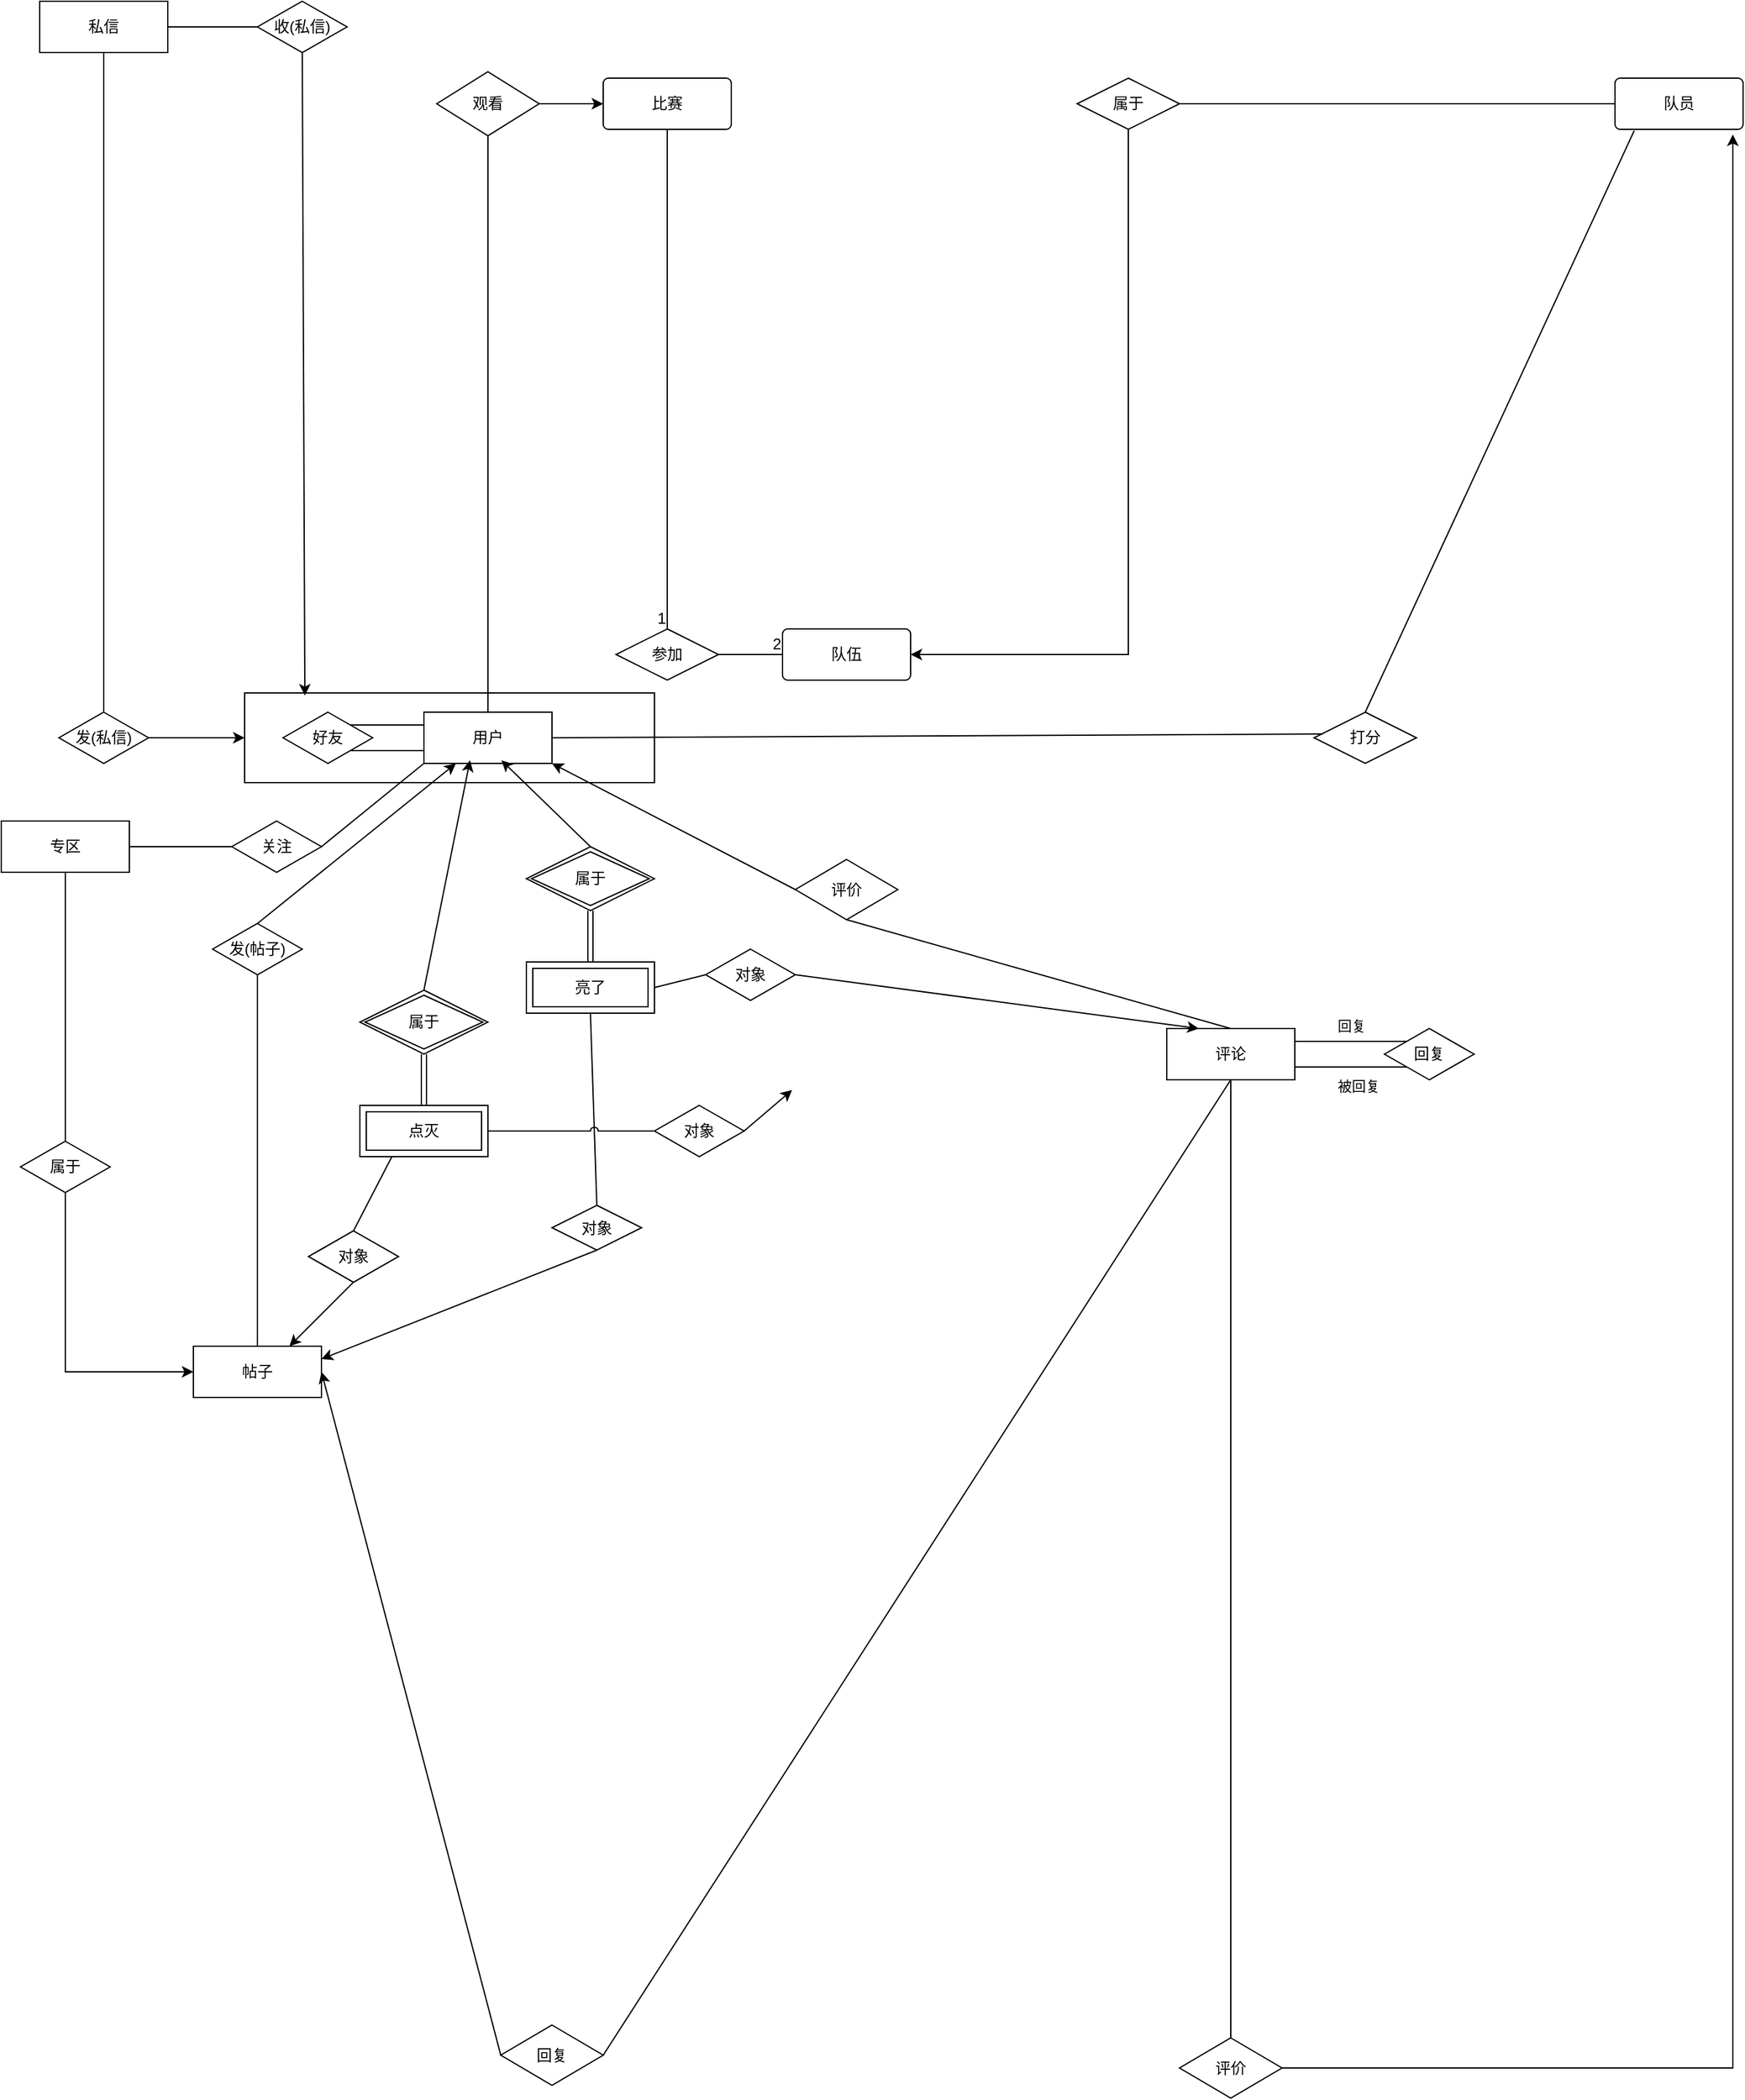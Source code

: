 <mxfile version="21.1.1" type="github">
  <diagram id="R2lEEEUBdFMjLlhIrx00" name="Page-1">
    <mxGraphModel dx="1590" dy="1078" grid="1" gridSize="10" guides="1" tooltips="1" connect="1" arrows="1" fold="1" page="1" pageScale="1" pageWidth="850" pageHeight="1100" math="0" shadow="0" extFonts="Permanent Marker^https://fonts.googleapis.com/css?family=Permanent+Marker">
      <root>
        <mxCell id="0" />
        <mxCell id="1" parent="0" />
        <mxCell id="zicROynZza6IswLeMwab-14" value="" style="rounded=0;whiteSpace=wrap;html=1;" parent="1" vertex="1">
          <mxGeometry x="400" y="710" width="320" height="70" as="geometry" />
        </mxCell>
        <mxCell id="wrQ4-ztU9vicz67Ey5sr-1" value="用户" style="whiteSpace=wrap;html=1;align=center;" parent="1" vertex="1">
          <mxGeometry x="540" y="725" width="100" height="40" as="geometry" />
        </mxCell>
        <mxCell id="wrQ4-ztU9vicz67Ey5sr-2" value="帖子" style="whiteSpace=wrap;html=1;align=center;" parent="1" vertex="1">
          <mxGeometry x="360" y="1220" width="100" height="40" as="geometry" />
        </mxCell>
        <mxCell id="wrQ4-ztU9vicz67Ey5sr-3" value="专区" style="whiteSpace=wrap;html=1;align=center;" parent="1" vertex="1">
          <mxGeometry x="210" y="810" width="100" height="40" as="geometry" />
        </mxCell>
        <mxCell id="wrQ4-ztU9vicz67Ey5sr-4" value="私信" style="whiteSpace=wrap;html=1;align=center;" parent="1" vertex="1">
          <mxGeometry x="240" y="170" width="100" height="40" as="geometry" />
        </mxCell>
        <mxCell id="wrQ4-ztU9vicz67Ey5sr-5" value="评论" style="whiteSpace=wrap;html=1;align=center;" parent="1" vertex="1">
          <mxGeometry x="1120" y="972" width="100" height="40" as="geometry" />
        </mxCell>
        <mxCell id="wrQ4-ztU9vicz67Ey5sr-6" value="亮了" style="shape=ext;margin=3;double=1;whiteSpace=wrap;html=1;align=center;" parent="1" vertex="1">
          <mxGeometry x="620" y="920" width="100" height="40" as="geometry" />
        </mxCell>
        <mxCell id="wrQ4-ztU9vicz67Ey5sr-7" value="点灭" style="shape=ext;margin=3;double=1;whiteSpace=wrap;html=1;align=center;" parent="1" vertex="1">
          <mxGeometry x="490" y="1032" width="100" height="40" as="geometry" />
        </mxCell>
        <mxCell id="-y-U_EyUOc9RIvDM-5Ky-1" value="发(帖子)" style="shape=rhombus;perimeter=rhombusPerimeter;whiteSpace=wrap;html=1;align=center;" parent="1" vertex="1">
          <mxGeometry x="375" y="890" width="70" height="40" as="geometry" />
        </mxCell>
        <mxCell id="-y-U_EyUOc9RIvDM-5Ky-2" value="队伍" style="rounded=1;arcSize=10;whiteSpace=wrap;html=1;align=center;" parent="1" vertex="1">
          <mxGeometry x="820" y="660" width="100" height="40" as="geometry" />
        </mxCell>
        <mxCell id="-y-U_EyUOc9RIvDM-5Ky-3" value="队员" style="rounded=1;arcSize=10;whiteSpace=wrap;html=1;align=center;" parent="1" vertex="1">
          <mxGeometry x="1470" y="230" width="100" height="40" as="geometry" />
        </mxCell>
        <mxCell id="-y-U_EyUOc9RIvDM-5Ky-4" value="比赛" style="rounded=1;arcSize=10;whiteSpace=wrap;html=1;align=center;" parent="1" vertex="1">
          <mxGeometry x="680" y="230" width="100" height="40" as="geometry" />
        </mxCell>
        <mxCell id="-y-U_EyUOc9RIvDM-5Ky-27" style="edgeStyle=orthogonalEdgeStyle;rounded=0;orthogonalLoop=1;jettySize=auto;html=1;exitX=0.5;exitY=1;exitDx=0;exitDy=0;entryX=1;entryY=0.5;entryDx=0;entryDy=0;" parent="1" source="e7WeAsmQSXkFFaa9NxT0-1" target="-y-U_EyUOc9RIvDM-5Ky-2" edge="1">
          <mxGeometry relative="1" as="geometry" />
        </mxCell>
        <mxCell id="e7WeAsmQSXkFFaa9NxT0-1" value="属于" style="rhombus;whiteSpace=wrap;html=1;" parent="1" vertex="1">
          <mxGeometry x="1050" y="230" width="80" height="40" as="geometry" />
        </mxCell>
        <mxCell id="-y-U_EyUOc9RIvDM-5Ky-8" value="发(私信)" style="shape=rhombus;perimeter=rhombusPerimeter;whiteSpace=wrap;html=1;align=center;" parent="1" vertex="1">
          <mxGeometry x="255" y="725" width="70" height="40" as="geometry" />
        </mxCell>
        <mxCell id="-y-U_EyUOc9RIvDM-5Ky-9" value="收(私信)" style="shape=rhombus;perimeter=rhombusPerimeter;whiteSpace=wrap;html=1;align=center;" parent="1" vertex="1">
          <mxGeometry x="410" y="170" width="70" height="40" as="geometry" />
        </mxCell>
        <mxCell id="e7WeAsmQSXkFFaa9NxT0-4" value="" style="endArrow=none;html=1;rounded=0;entryX=0;entryY=0.5;entryDx=0;entryDy=0;exitX=1;exitY=0.5;exitDx=0;exitDy=0;" parent="1" source="e7WeAsmQSXkFFaa9NxT0-1" target="-y-U_EyUOc9RIvDM-5Ky-3" edge="1">
          <mxGeometry width="50" height="50" relative="1" as="geometry">
            <mxPoint x="1060" y="640" as="sourcePoint" />
            <mxPoint x="1100" y="590" as="targetPoint" />
          </mxGeometry>
        </mxCell>
        <mxCell id="e7WeAsmQSXkFFaa9NxT0-5" value="参加" style="rhombus;whiteSpace=wrap;html=1;" parent="1" vertex="1">
          <mxGeometry x="690" y="660" width="80" height="40" as="geometry" />
        </mxCell>
        <mxCell id="e7WeAsmQSXkFFaa9NxT0-19" value="" style="endArrow=none;html=1;rounded=0;exitX=0.5;exitY=1;exitDx=0;exitDy=0;" parent="1" source="-y-U_EyUOc9RIvDM-5Ky-4" target="e7WeAsmQSXkFFaa9NxT0-5" edge="1">
          <mxGeometry relative="1" as="geometry">
            <mxPoint x="780" y="650" as="sourcePoint" />
            <mxPoint x="940" y="650" as="targetPoint" />
          </mxGeometry>
        </mxCell>
        <mxCell id="e7WeAsmQSXkFFaa9NxT0-20" value="1" style="resizable=0;html=1;whiteSpace=wrap;align=right;verticalAlign=bottom;" parent="e7WeAsmQSXkFFaa9NxT0-19" connectable="0" vertex="1">
          <mxGeometry x="1" relative="1" as="geometry" />
        </mxCell>
        <mxCell id="e7WeAsmQSXkFFaa9NxT0-21" value="" style="endArrow=none;html=1;rounded=0;exitX=1;exitY=0.5;exitDx=0;exitDy=0;entryX=0;entryY=0.5;entryDx=0;entryDy=0;" parent="1" source="e7WeAsmQSXkFFaa9NxT0-5" target="-y-U_EyUOc9RIvDM-5Ky-2" edge="1">
          <mxGeometry relative="1" as="geometry">
            <mxPoint x="780" y="650" as="sourcePoint" />
            <mxPoint x="800" y="790" as="targetPoint" />
          </mxGeometry>
        </mxCell>
        <mxCell id="e7WeAsmQSXkFFaa9NxT0-22" value="2" style="resizable=0;html=1;whiteSpace=wrap;align=right;verticalAlign=bottom;" parent="e7WeAsmQSXkFFaa9NxT0-21" connectable="0" vertex="1">
          <mxGeometry x="1" relative="1" as="geometry" />
        </mxCell>
        <mxCell id="-y-U_EyUOc9RIvDM-5Ky-31" value="关注" style="shape=rhombus;perimeter=rhombusPerimeter;whiteSpace=wrap;html=1;align=center;" parent="1" vertex="1">
          <mxGeometry x="390" y="810" width="70" height="40" as="geometry" />
        </mxCell>
        <mxCell id="0K1XYzfZEErrcoLd3t0C-12" style="edgeStyle=orthogonalEdgeStyle;rounded=0;orthogonalLoop=1;jettySize=auto;html=1;entryX=0.92;entryY=1.1;entryDx=0;entryDy=0;entryPerimeter=0;" parent="1" source="oHYs0MJ2QolYLzyEMudW-1" target="-y-U_EyUOc9RIvDM-5Ky-3" edge="1">
          <mxGeometry relative="1" as="geometry" />
        </mxCell>
        <mxCell id="oHYs0MJ2QolYLzyEMudW-1" value="评价" style="rhombus;whiteSpace=wrap;html=1;" parent="1" vertex="1">
          <mxGeometry x="1130" y="1760" width="80" height="47" as="geometry" />
        </mxCell>
        <mxCell id="oHYs0MJ2QolYLzyEMudW-3" value="" style="endArrow=none;html=1;rounded=0;exitX=0.5;exitY=0;exitDx=0;exitDy=0;entryX=0.5;entryY=1;entryDx=0;entryDy=0;" parent="1" source="oHYs0MJ2QolYLzyEMudW-1" target="wrQ4-ztU9vicz67Ey5sr-5" edge="1">
          <mxGeometry width="50" height="50" relative="1" as="geometry">
            <mxPoint x="480" y="1140" as="sourcePoint" />
            <mxPoint x="530" y="1090" as="targetPoint" />
          </mxGeometry>
        </mxCell>
        <mxCell id="t3TXZ2ejEv1axLU-WhWk-1" value="属于" style="shape=rhombus;double=1;perimeter=rhombusPerimeter;whiteSpace=wrap;html=1;align=center;" parent="1" vertex="1">
          <mxGeometry x="490" y="942" width="100" height="50" as="geometry" />
        </mxCell>
        <mxCell id="zicROynZza6IswLeMwab-1" value="" style="endArrow=none;html=1;rounded=0;exitX=0.5;exitY=0;exitDx=0;exitDy=0;entryX=0.5;entryY=1;entryDx=0;entryDy=0;" parent="1" source="wrQ4-ztU9vicz67Ey5sr-2" target="-y-U_EyUOc9RIvDM-5Ky-1" edge="1">
          <mxGeometry relative="1" as="geometry">
            <mxPoint x="510" y="920" as="sourcePoint" />
            <mxPoint x="670" y="920" as="targetPoint" />
          </mxGeometry>
        </mxCell>
        <mxCell id="t3TXZ2ejEv1axLU-WhWk-4" value="" style="shape=link;html=1;rounded=0;exitX=0.5;exitY=1;exitDx=0;exitDy=0;entryX=0.5;entryY=0;entryDx=0;entryDy=0;" parent="1" source="t3TXZ2ejEv1axLU-WhWk-1" target="wrQ4-ztU9vicz67Ey5sr-7" edge="1">
          <mxGeometry relative="1" as="geometry">
            <mxPoint x="740" y="1042" as="sourcePoint" />
            <mxPoint x="730" y="972" as="targetPoint" />
          </mxGeometry>
        </mxCell>
        <mxCell id="t3TXZ2ejEv1axLU-WhWk-5" value="" style="resizable=0;html=1;whiteSpace=wrap;align=right;verticalAlign=bottom;" parent="t3TXZ2ejEv1axLU-WhWk-4" connectable="0" vertex="1">
          <mxGeometry x="1" relative="1" as="geometry" />
        </mxCell>
        <mxCell id="t3TXZ2ejEv1axLU-WhWk-7" value="属于" style="shape=rhombus;double=1;perimeter=rhombusPerimeter;whiteSpace=wrap;html=1;align=center;" parent="1" vertex="1">
          <mxGeometry x="620" y="830" width="100" height="50" as="geometry" />
        </mxCell>
        <mxCell id="t3TXZ2ejEv1axLU-WhWk-8" value="" style="shape=link;html=1;rounded=0;exitX=0.5;exitY=1;exitDx=0;exitDy=0;entryX=0.5;entryY=0;entryDx=0;entryDy=0;" parent="1" source="t3TXZ2ejEv1axLU-WhWk-7" target="wrQ4-ztU9vicz67Ey5sr-6" edge="1">
          <mxGeometry relative="1" as="geometry">
            <mxPoint x="650" y="850" as="sourcePoint" />
            <mxPoint x="660" y="910" as="targetPoint" />
          </mxGeometry>
        </mxCell>
        <mxCell id="t3TXZ2ejEv1axLU-WhWk-9" value="" style="resizable=0;html=1;whiteSpace=wrap;align=right;verticalAlign=bottom;" parent="t3TXZ2ejEv1axLU-WhWk-8" connectable="0" vertex="1">
          <mxGeometry x="1" relative="1" as="geometry" />
        </mxCell>
        <mxCell id="zicROynZza6IswLeMwab-5" value="" style="endArrow=none;html=1;rounded=0;exitX=0;exitY=0.5;exitDx=0;exitDy=0;entryX=1;entryY=0.5;entryDx=0;entryDy=0;" parent="1" source="-y-U_EyUOc9RIvDM-5Ky-31" target="wrQ4-ztU9vicz67Ey5sr-3" edge="1">
          <mxGeometry relative="1" as="geometry">
            <mxPoint x="590" y="970" as="sourcePoint" />
            <mxPoint x="310" y="870" as="targetPoint" />
          </mxGeometry>
        </mxCell>
        <mxCell id="zicROynZza6IswLeMwab-6" value="" style="endArrow=none;html=1;rounded=0;entryX=1;entryY=0.5;entryDx=0;entryDy=0;exitX=0;exitY=1;exitDx=0;exitDy=0;" parent="1" source="wrQ4-ztU9vicz67Ey5sr-1" target="-y-U_EyUOc9RIvDM-5Ky-31" edge="1">
          <mxGeometry relative="1" as="geometry">
            <mxPoint x="580" y="700" as="sourcePoint" />
            <mxPoint x="590" y="550" as="targetPoint" />
          </mxGeometry>
        </mxCell>
        <mxCell id="zicROynZza6IswLeMwab-7" value="评价" style="rhombus;whiteSpace=wrap;html=1;" parent="1" vertex="1">
          <mxGeometry x="830" y="840" width="80" height="47" as="geometry" />
        </mxCell>
        <mxCell id="zicROynZza6IswLeMwab-8" value="" style="endArrow=none;html=1;rounded=0;exitX=0.5;exitY=1;exitDx=0;exitDy=0;entryX=0.5;entryY=0;entryDx=0;entryDy=0;" parent="1" source="zicROynZza6IswLeMwab-7" target="wrQ4-ztU9vicz67Ey5sr-5" edge="1">
          <mxGeometry width="50" height="50" relative="1" as="geometry">
            <mxPoint x="110" y="1135.5" as="sourcePoint" />
            <mxPoint x="450" y="945.5" as="targetPoint" />
          </mxGeometry>
        </mxCell>
        <mxCell id="zicROynZza6IswLeMwab-9" value="" style="endArrow=classic;html=1;rounded=0;exitX=0;exitY=0.5;exitDx=0;exitDy=0;entryX=1;entryY=1;entryDx=0;entryDy=0;" parent="1" source="zicROynZza6IswLeMwab-7" target="wrQ4-ztU9vicz67Ey5sr-1" edge="1">
          <mxGeometry width="50" height="50" relative="1" as="geometry">
            <mxPoint x="570" y="1198.5" as="sourcePoint" />
            <mxPoint x="680" y="760" as="targetPoint" />
          </mxGeometry>
        </mxCell>
        <mxCell id="zicROynZza6IswLeMwab-11" value="好友" style="shape=rhombus;perimeter=rhombusPerimeter;whiteSpace=wrap;html=1;align=center;" parent="1" vertex="1">
          <mxGeometry x="430" y="725" width="70" height="40" as="geometry" />
        </mxCell>
        <mxCell id="zicROynZza6IswLeMwab-12" value="" style="endArrow=none;html=1;rounded=0;exitX=1;exitY=0;exitDx=0;exitDy=0;entryX=0;entryY=0.25;entryDx=0;entryDy=0;" parent="1" source="zicROynZza6IswLeMwab-11" target="wrQ4-ztU9vicz67Ey5sr-1" edge="1">
          <mxGeometry relative="1" as="geometry">
            <mxPoint x="550" y="945" as="sourcePoint" />
            <mxPoint x="710" y="945" as="targetPoint" />
          </mxGeometry>
        </mxCell>
        <mxCell id="zicROynZza6IswLeMwab-13" value="" style="endArrow=none;html=1;rounded=0;exitX=1;exitY=1;exitDx=0;exitDy=0;entryX=0;entryY=0.75;entryDx=0;entryDy=0;" parent="1" source="zicROynZza6IswLeMwab-11" target="wrQ4-ztU9vicz67Ey5sr-1" edge="1">
          <mxGeometry relative="1" as="geometry">
            <mxPoint x="493" y="745" as="sourcePoint" />
            <mxPoint x="580" y="745" as="targetPoint" />
          </mxGeometry>
        </mxCell>
        <mxCell id="zicROynZza6IswLeMwab-16" value="" style="endArrow=classic;html=1;rounded=0;exitX=1;exitY=0.5;exitDx=0;exitDy=0;entryX=0;entryY=0.5;entryDx=0;entryDy=0;" parent="1" source="-y-U_EyUOc9RIvDM-5Ky-8" target="zicROynZza6IswLeMwab-14" edge="1">
          <mxGeometry width="50" height="50" relative="1" as="geometry">
            <mxPoint x="590" y="840" as="sourcePoint" />
            <mxPoint x="400" y="740" as="targetPoint" />
          </mxGeometry>
        </mxCell>
        <mxCell id="zicROynZza6IswLeMwab-17" value="" style="endArrow=classic;html=1;rounded=0;entryX=0.147;entryY=0.029;entryDx=0;entryDy=0;exitX=0.5;exitY=1;exitDx=0;exitDy=0;entryPerimeter=0;" parent="1" source="-y-U_EyUOc9RIvDM-5Ky-9" target="zicROynZza6IswLeMwab-14" edge="1">
          <mxGeometry width="50" height="50" relative="1" as="geometry">
            <mxPoint x="455" y="660" as="sourcePoint" />
            <mxPoint x="490" y="720" as="targetPoint" />
          </mxGeometry>
        </mxCell>
        <mxCell id="zicROynZza6IswLeMwab-19" value="" style="endArrow=none;html=1;rounded=0;exitX=0.5;exitY=0;exitDx=0;exitDy=0;entryX=0.5;entryY=1;entryDx=0;entryDy=0;" parent="1" source="-y-U_EyUOc9RIvDM-5Ky-8" target="wrQ4-ztU9vicz67Ey5sr-4" edge="1">
          <mxGeometry width="50" height="50" relative="1" as="geometry">
            <mxPoint x="560" y="810" as="sourcePoint" />
            <mxPoint x="610" y="760" as="targetPoint" />
          </mxGeometry>
        </mxCell>
        <mxCell id="zicROynZza6IswLeMwab-20" value="" style="endArrow=none;html=1;rounded=0;exitX=0;exitY=0.5;exitDx=0;exitDy=0;entryX=1;entryY=0.5;entryDx=0;entryDy=0;" parent="1" source="-y-U_EyUOc9RIvDM-5Ky-9" target="wrQ4-ztU9vicz67Ey5sr-4" edge="1">
          <mxGeometry width="50" height="50" relative="1" as="geometry">
            <mxPoint x="335" y="610" as="sourcePoint" />
            <mxPoint x="420" y="530" as="targetPoint" />
          </mxGeometry>
        </mxCell>
        <mxCell id="0K1XYzfZEErrcoLd3t0C-13" style="edgeStyle=orthogonalEdgeStyle;rounded=0;orthogonalLoop=1;jettySize=auto;html=1;exitX=0.5;exitY=1;exitDx=0;exitDy=0;entryX=0;entryY=0.5;entryDx=0;entryDy=0;" parent="1" source="zicROynZza6IswLeMwab-21" target="wrQ4-ztU9vicz67Ey5sr-2" edge="1">
          <mxGeometry relative="1" as="geometry" />
        </mxCell>
        <mxCell id="zicROynZza6IswLeMwab-21" value="属于" style="shape=rhombus;perimeter=rhombusPerimeter;whiteSpace=wrap;html=1;align=center;" parent="1" vertex="1">
          <mxGeometry x="225" y="1060" width="70" height="40" as="geometry" />
        </mxCell>
        <mxCell id="zicROynZza6IswLeMwab-22" value="" style="endArrow=none;html=1;rounded=0;exitX=0.5;exitY=0;exitDx=0;exitDy=0;entryX=0.5;entryY=1;entryDx=0;entryDy=0;" parent="1" source="zicROynZza6IswLeMwab-21" target="wrQ4-ztU9vicz67Ey5sr-3" edge="1">
          <mxGeometry relative="1" as="geometry">
            <mxPoint x="360" y="840" as="sourcePoint" />
            <mxPoint x="320" y="880" as="targetPoint" />
          </mxGeometry>
        </mxCell>
        <mxCell id="zicROynZza6IswLeMwab-25" value="回复" style="rhombus;whiteSpace=wrap;html=1;" parent="1" vertex="1">
          <mxGeometry x="600" y="1750" width="80" height="47" as="geometry" />
        </mxCell>
        <mxCell id="zicROynZza6IswLeMwab-26" value="" style="endArrow=none;html=1;rounded=0;exitX=1;exitY=0.5;exitDx=0;exitDy=0;entryX=0.5;entryY=1;entryDx=0;entryDy=0;" parent="1" source="zicROynZza6IswLeMwab-25" target="wrQ4-ztU9vicz67Ey5sr-5" edge="1">
          <mxGeometry width="50" height="50" relative="1" as="geometry">
            <mxPoint x="510" y="1240" as="sourcePoint" />
            <mxPoint x="830" y="1150" as="targetPoint" />
          </mxGeometry>
        </mxCell>
        <mxCell id="zicROynZza6IswLeMwab-27" value="" style="endArrow=classic;html=1;rounded=0;exitX=0;exitY=0.5;exitDx=0;exitDy=0;entryX=1;entryY=0.5;entryDx=0;entryDy=0;" parent="1" source="zicROynZza6IswLeMwab-25" target="wrQ4-ztU9vicz67Ey5sr-2" edge="1">
          <mxGeometry width="50" height="50" relative="1" as="geometry">
            <mxPoint x="570" y="1270" as="sourcePoint" />
            <mxPoint x="620" y="1007" as="targetPoint" />
          </mxGeometry>
        </mxCell>
        <mxCell id="zicROynZza6IswLeMwab-28" value="回复" style="shape=rhombus;perimeter=rhombusPerimeter;whiteSpace=wrap;html=1;align=center;direction=west;" parent="1" vertex="1">
          <mxGeometry x="1290" y="972" width="70" height="40" as="geometry" />
        </mxCell>
        <mxCell id="zicROynZza6IswLeMwab-37" value="回复" style="endArrow=none;html=1;endSize=12;startArrow=none;startSize=14;startFill=0;edgeStyle=orthogonalEdgeStyle;align=center;verticalAlign=bottom;endFill=0;rounded=0;exitX=1;exitY=0.25;exitDx=0;exitDy=0;entryX=1;entryY=1;entryDx=0;entryDy=0;" parent="1" source="wrQ4-ztU9vicz67Ey5sr-5" target="zicROynZza6IswLeMwab-28" edge="1">
          <mxGeometry y="3" relative="1" as="geometry">
            <mxPoint x="1220" y="906" as="sourcePoint" />
            <mxPoint x="1300" y="962" as="targetPoint" />
          </mxGeometry>
        </mxCell>
        <mxCell id="zicROynZza6IswLeMwab-38" value="" style="endArrow=none;html=1;rounded=0;entryX=1;entryY=0;entryDx=0;entryDy=0;exitX=1;exitY=0.75;exitDx=0;exitDy=0;" parent="1" source="wrQ4-ztU9vicz67Ey5sr-5" target="zicROynZza6IswLeMwab-28" edge="1">
          <mxGeometry relative="1" as="geometry">
            <mxPoint x="890" y="942" as="sourcePoint" />
            <mxPoint x="1050" y="942" as="targetPoint" />
          </mxGeometry>
        </mxCell>
        <mxCell id="zicROynZza6IswLeMwab-40" value="&lt;font style=&quot;font-size: 11px;&quot;&gt;被回复&lt;/font&gt;" style="text;html=1;strokeColor=none;fillColor=none;align=center;verticalAlign=middle;whiteSpace=wrap;rounded=0;" parent="1" vertex="1">
          <mxGeometry x="1240" y="1002" width="60" height="30" as="geometry" />
        </mxCell>
        <mxCell id="uolTj00GtYpzjRguVyb0-1" value="观看" style="rhombus;whiteSpace=wrap;html=1;" parent="1" vertex="1">
          <mxGeometry x="550" y="225" width="80" height="50" as="geometry" />
        </mxCell>
        <mxCell id="uolTj00GtYpzjRguVyb0-4" value="" style="endArrow=none;html=1;rounded=0;entryX=0.5;entryY=1;entryDx=0;entryDy=0;exitX=0.5;exitY=0;exitDx=0;exitDy=0;" parent="1" source="wrQ4-ztU9vicz67Ey5sr-1" target="uolTj00GtYpzjRguVyb0-1" edge="1">
          <mxGeometry width="50" height="50" relative="1" as="geometry">
            <mxPoint x="580" y="1040" as="sourcePoint" />
            <mxPoint x="630" y="990" as="targetPoint" />
          </mxGeometry>
        </mxCell>
        <mxCell id="uolTj00GtYpzjRguVyb0-6" value="" style="endArrow=classic;html=1;rounded=0;entryX=0;entryY=0.5;entryDx=0;entryDy=0;exitX=1;exitY=0.5;exitDx=0;exitDy=0;" parent="1" source="uolTj00GtYpzjRguVyb0-1" target="-y-U_EyUOc9RIvDM-5Ky-4" edge="1">
          <mxGeometry width="50" height="50" relative="1" as="geometry">
            <mxPoint x="610" y="850" as="sourcePoint" />
            <mxPoint x="660" y="800" as="targetPoint" />
          </mxGeometry>
        </mxCell>
        <mxCell id="uolTj00GtYpzjRguVyb0-7" value="打分" style="rhombus;whiteSpace=wrap;html=1;" parent="1" vertex="1">
          <mxGeometry x="1235" y="725" width="80" height="40" as="geometry" />
        </mxCell>
        <mxCell id="uolTj00GtYpzjRguVyb0-8" value="" style="endArrow=none;html=1;rounded=0;entryX=0.088;entryY=0.425;entryDx=0;entryDy=0;exitX=1;exitY=0.5;exitDx=0;exitDy=0;entryPerimeter=0;" parent="1" source="wrQ4-ztU9vicz67Ey5sr-1" target="uolTj00GtYpzjRguVyb0-7" edge="1">
          <mxGeometry width="50" height="50" relative="1" as="geometry">
            <mxPoint x="580" y="1040" as="sourcePoint" />
            <mxPoint x="630" y="990" as="targetPoint" />
          </mxGeometry>
        </mxCell>
        <mxCell id="uolTj00GtYpzjRguVyb0-9" value="" style="endArrow=none;html=1;rounded=0;exitX=0.15;exitY=1.025;exitDx=0;exitDy=0;entryX=0.5;entryY=0;entryDx=0;entryDy=0;exitPerimeter=0;" parent="1" source="-y-U_EyUOc9RIvDM-5Ky-3" target="uolTj00GtYpzjRguVyb0-7" edge="1">
          <mxGeometry width="50" height="50" relative="1" as="geometry">
            <mxPoint x="610" y="850" as="sourcePoint" />
            <mxPoint x="770" y="740" as="targetPoint" />
          </mxGeometry>
        </mxCell>
        <mxCell id="0K1XYzfZEErrcoLd3t0C-15" value="" style="endArrow=classic;html=1;rounded=0;entryX=0.25;entryY=1;entryDx=0;entryDy=0;exitX=0.5;exitY=0;exitDx=0;exitDy=0;" parent="1" source="-y-U_EyUOc9RIvDM-5Ky-1" target="wrQ4-ztU9vicz67Ey5sr-1" edge="1">
          <mxGeometry width="50" height="50" relative="1" as="geometry">
            <mxPoint x="450" y="900" as="sourcePoint" />
            <mxPoint x="650" y="775" as="targetPoint" />
          </mxGeometry>
        </mxCell>
        <mxCell id="VPhEFbQ1uEZV0jM96nF6-1" value="" style="endArrow=classic;html=1;rounded=0;entryX=0.605;entryY=0.938;entryDx=0;entryDy=0;entryPerimeter=0;exitX=0.5;exitY=0;exitDx=0;exitDy=0;" parent="1" source="t3TXZ2ejEv1axLU-WhWk-7" target="wrQ4-ztU9vicz67Ey5sr-1" edge="1">
          <mxGeometry width="50" height="50" relative="1" as="geometry">
            <mxPoint x="670" y="1050" as="sourcePoint" />
            <mxPoint x="720" y="1000" as="targetPoint" />
          </mxGeometry>
        </mxCell>
        <mxCell id="VPhEFbQ1uEZV0jM96nF6-2" value="" style="endArrow=classic;html=1;rounded=0;entryX=0.36;entryY=0.938;entryDx=0;entryDy=0;entryPerimeter=0;exitX=0.5;exitY=0;exitDx=0;exitDy=0;" parent="1" source="t3TXZ2ejEv1axLU-WhWk-1" target="wrQ4-ztU9vicz67Ey5sr-1" edge="1">
          <mxGeometry width="50" height="50" relative="1" as="geometry">
            <mxPoint x="670" y="1050" as="sourcePoint" />
            <mxPoint x="720" y="1000" as="targetPoint" />
          </mxGeometry>
        </mxCell>
        <mxCell id="VPhEFbQ1uEZV0jM96nF6-3" value="对象" style="shape=rhombus;perimeter=rhombusPerimeter;whiteSpace=wrap;html=1;align=center;" parent="1" vertex="1">
          <mxGeometry x="450" y="1130" width="70" height="40" as="geometry" />
        </mxCell>
        <mxCell id="VPhEFbQ1uEZV0jM96nF6-4" value="" style="endArrow=none;html=1;rounded=0;entryX=0.25;entryY=1;entryDx=0;entryDy=0;exitX=0.5;exitY=0;exitDx=0;exitDy=0;" parent="1" source="VPhEFbQ1uEZV0jM96nF6-3" target="wrQ4-ztU9vicz67Ey5sr-7" edge="1">
          <mxGeometry width="50" height="50" relative="1" as="geometry">
            <mxPoint x="670" y="1050" as="sourcePoint" />
            <mxPoint x="720" y="1000" as="targetPoint" />
          </mxGeometry>
        </mxCell>
        <mxCell id="VPhEFbQ1uEZV0jM96nF6-5" value="" style="endArrow=classic;html=1;rounded=0;entryX=0.75;entryY=0;entryDx=0;entryDy=0;exitX=0.5;exitY=1;exitDx=0;exitDy=0;" parent="1" source="VPhEFbQ1uEZV0jM96nF6-3" target="wrQ4-ztU9vicz67Ey5sr-2" edge="1">
          <mxGeometry width="50" height="50" relative="1" as="geometry">
            <mxPoint x="670" y="1050" as="sourcePoint" />
            <mxPoint x="720" y="1000" as="targetPoint" />
          </mxGeometry>
        </mxCell>
        <mxCell id="VPhEFbQ1uEZV0jM96nF6-6" value="对象" style="rhombus;whiteSpace=wrap;html=1;" parent="1" vertex="1">
          <mxGeometry x="640" y="1110" width="70" height="35" as="geometry" />
        </mxCell>
        <mxCell id="VPhEFbQ1uEZV0jM96nF6-8" value="" style="endArrow=none;html=1;rounded=0;entryX=0.5;entryY=1;entryDx=0;entryDy=0;exitX=0.5;exitY=0;exitDx=0;exitDy=0;" parent="1" source="VPhEFbQ1uEZV0jM96nF6-6" target="wrQ4-ztU9vicz67Ey5sr-6" edge="1">
          <mxGeometry width="50" height="50" relative="1" as="geometry">
            <mxPoint x="670" y="1050" as="sourcePoint" />
            <mxPoint x="720" y="1000" as="targetPoint" />
          </mxGeometry>
        </mxCell>
        <mxCell id="VPhEFbQ1uEZV0jM96nF6-9" value="" style="endArrow=classic;html=1;rounded=0;entryX=1;entryY=0.25;entryDx=0;entryDy=0;exitX=0.5;exitY=1;exitDx=0;exitDy=0;" parent="1" source="VPhEFbQ1uEZV0jM96nF6-6" target="wrQ4-ztU9vicz67Ey5sr-2" edge="1">
          <mxGeometry width="50" height="50" relative="1" as="geometry">
            <mxPoint x="670" y="1050" as="sourcePoint" />
            <mxPoint x="720" y="1000" as="targetPoint" />
          </mxGeometry>
        </mxCell>
        <mxCell id="VPhEFbQ1uEZV0jM96nF6-10" value="对象" style="shape=rhombus;perimeter=rhombusPerimeter;whiteSpace=wrap;html=1;align=center;" parent="1" vertex="1">
          <mxGeometry x="450" y="1130" width="70" height="40" as="geometry" />
        </mxCell>
        <mxCell id="VPhEFbQ1uEZV0jM96nF6-11" value="" style="endArrow=none;html=1;rounded=0;entryX=1;entryY=0.5;entryDx=0;entryDy=0;exitX=0;exitY=0.5;exitDx=0;exitDy=0;jumpStyle=arc;" parent="1" source="VPhEFbQ1uEZV0jM96nF6-13" target="wrQ4-ztU9vicz67Ey5sr-7" edge="1">
          <mxGeometry width="50" height="50" relative="1" as="geometry">
            <mxPoint x="547.5" y="1136.5" as="sourcePoint" />
            <mxPoint x="562.5" y="1072" as="targetPoint" />
          </mxGeometry>
        </mxCell>
        <mxCell id="VPhEFbQ1uEZV0jM96nF6-12" value="" style="endArrow=classic;html=1;rounded=0;entryX=0.25;entryY=1;entryDx=0;entryDy=0;exitX=1;exitY=0.5;exitDx=0;exitDy=0;" parent="1" source="VPhEFbQ1uEZV0jM96nF6-13" edge="1">
          <mxGeometry width="50" height="50" relative="1" as="geometry">
            <mxPoint x="547.5" y="1176.5" as="sourcePoint" />
            <mxPoint x="827.5" y="1020" as="targetPoint" />
          </mxGeometry>
        </mxCell>
        <mxCell id="VPhEFbQ1uEZV0jM96nF6-13" value="对象" style="shape=rhombus;perimeter=rhombusPerimeter;whiteSpace=wrap;html=1;align=center;" parent="1" vertex="1">
          <mxGeometry x="720" y="1032" width="70" height="40" as="geometry" />
        </mxCell>
        <mxCell id="VPhEFbQ1uEZV0jM96nF6-14" value="" style="endArrow=none;html=1;rounded=0;entryX=1;entryY=0.5;entryDx=0;entryDy=0;exitX=0;exitY=0.5;exitDx=0;exitDy=0;" parent="1" source="VPhEFbQ1uEZV0jM96nF6-16" target="wrQ4-ztU9vicz67Ey5sr-6" edge="1">
          <mxGeometry width="50" height="50" relative="1" as="geometry">
            <mxPoint x="710" y="1140" as="sourcePoint" />
            <mxPoint x="740" y="1082" as="targetPoint" />
          </mxGeometry>
        </mxCell>
        <mxCell id="VPhEFbQ1uEZV0jM96nF6-15" value="" style="endArrow=classic;html=1;rounded=0;entryX=0.25;entryY=0;entryDx=0;entryDy=0;exitX=1;exitY=0.5;exitDx=0;exitDy=0;" parent="1" source="VPhEFbQ1uEZV0jM96nF6-16" target="wrQ4-ztU9vicz67Ey5sr-5" edge="1">
          <mxGeometry width="50" height="50" relative="1" as="geometry">
            <mxPoint x="710" y="1180" as="sourcePoint" />
            <mxPoint x="660" y="1230" as="targetPoint" />
          </mxGeometry>
        </mxCell>
        <mxCell id="VPhEFbQ1uEZV0jM96nF6-16" value="对象" style="shape=rhombus;perimeter=rhombusPerimeter;whiteSpace=wrap;html=1;align=center;" parent="1" vertex="1">
          <mxGeometry x="760" y="910" width="70" height="40" as="geometry" />
        </mxCell>
      </root>
    </mxGraphModel>
  </diagram>
</mxfile>
